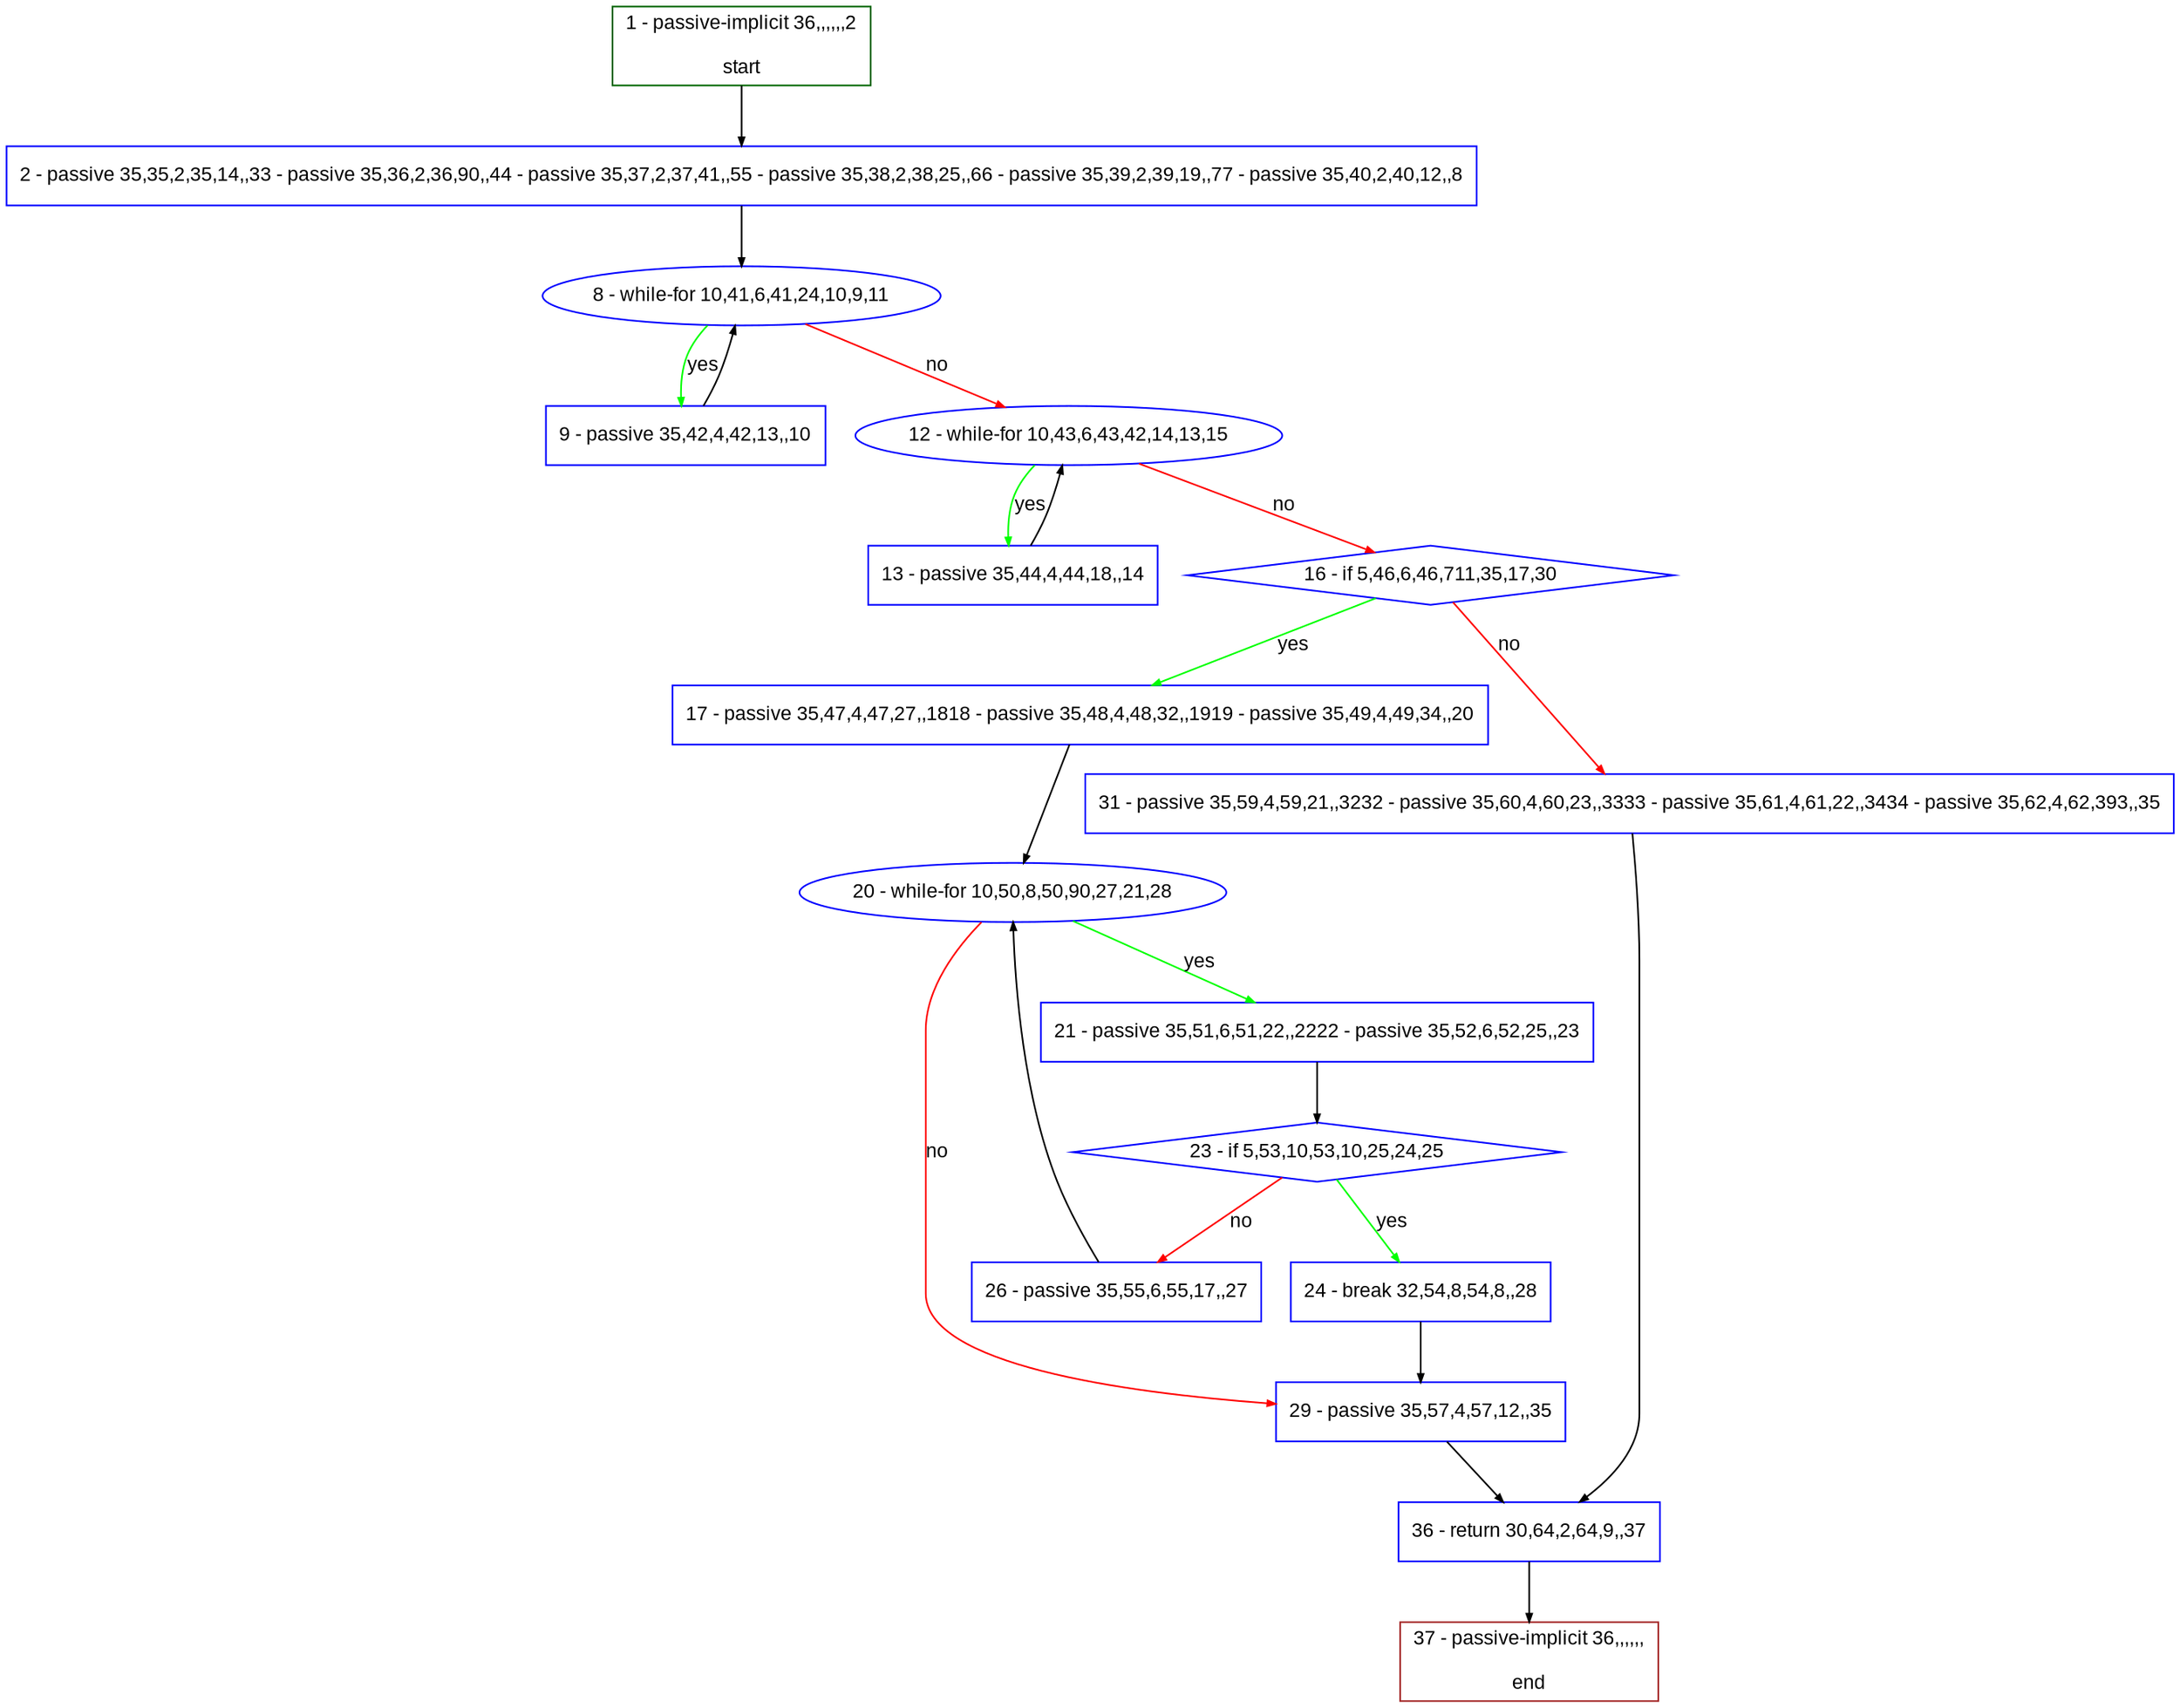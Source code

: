 digraph "" {
  graph [pack="true", label="", fontsize="12", packmode="clust", fontname="Arial", fillcolor="#FFFFCC", bgcolor="white", style="rounded,filled", compound="true"];
  node [node_initialized="no", label="", color="grey", fontsize="12", fillcolor="white", fontname="Arial", style="filled", shape="rectangle", compound="true", fixedsize="false"];
  edge [fontcolor="black", arrowhead="normal", arrowtail="none", arrowsize="0.5", ltail="", label="", color="black", fontsize="12", lhead="", fontname="Arial", dir="forward", compound="true"];
  __N1 [label="2 - passive 35,35,2,35,14,,33 - passive 35,36,2,36,90,,44 - passive 35,37,2,37,41,,55 - passive 35,38,2,38,25,,66 - passive 35,39,2,39,19,,77 - passive 35,40,2,40,12,,8", color="#0000ff", fillcolor="#ffffff", style="filled", shape="box"];
  __N2 [label="1 - passive-implicit 36,,,,,,2\n\nstart", color="#006400", fillcolor="#ffffff", style="filled", shape="box"];
  __N3 [label="8 - while-for 10,41,6,41,24,10,9,11", color="#0000ff", fillcolor="#ffffff", style="filled", shape="oval"];
  __N4 [label="9 - passive 35,42,4,42,13,,10", color="#0000ff", fillcolor="#ffffff", style="filled", shape="box"];
  __N5 [label="12 - while-for 10,43,6,43,42,14,13,15", color="#0000ff", fillcolor="#ffffff", style="filled", shape="oval"];
  __N6 [label="13 - passive 35,44,4,44,18,,14", color="#0000ff", fillcolor="#ffffff", style="filled", shape="box"];
  __N7 [label="16 - if 5,46,6,46,711,35,17,30", color="#0000ff", fillcolor="#ffffff", style="filled", shape="diamond"];
  __N8 [label="17 - passive 35,47,4,47,27,,1818 - passive 35,48,4,48,32,,1919 - passive 35,49,4,49,34,,20", color="#0000ff", fillcolor="#ffffff", style="filled", shape="box"];
  __N9 [label="31 - passive 35,59,4,59,21,,3232 - passive 35,60,4,60,23,,3333 - passive 35,61,4,61,22,,3434 - passive 35,62,4,62,393,,35", color="#0000ff", fillcolor="#ffffff", style="filled", shape="box"];
  __N10 [label="20 - while-for 10,50,8,50,90,27,21,28", color="#0000ff", fillcolor="#ffffff", style="filled", shape="oval"];
  __N11 [label="21 - passive 35,51,6,51,22,,2222 - passive 35,52,6,52,25,,23", color="#0000ff", fillcolor="#ffffff", style="filled", shape="box"];
  __N12 [label="29 - passive 35,57,4,57,12,,35", color="#0000ff", fillcolor="#ffffff", style="filled", shape="box"];
  __N13 [label="23 - if 5,53,10,53,10,25,24,25", color="#0000ff", fillcolor="#ffffff", style="filled", shape="diamond"];
  __N14 [label="24 - break 32,54,8,54,8,,28", color="#0000ff", fillcolor="#ffffff", style="filled", shape="box"];
  __N15 [label="26 - passive 35,55,6,55,17,,27", color="#0000ff", fillcolor="#ffffff", style="filled", shape="box"];
  __N16 [label="36 - return 30,64,2,64,9,,37", color="#0000ff", fillcolor="#ffffff", style="filled", shape="box"];
  __N17 [label="37 - passive-implicit 36,,,,,,\n\nend", color="#a52a2a", fillcolor="#ffffff", style="filled", shape="box"];
  __N2 -> __N1 [arrowhead="normal", arrowtail="none", color="#000000", label="", dir="forward"];
  __N1 -> __N3 [arrowhead="normal", arrowtail="none", color="#000000", label="", dir="forward"];
  __N3 -> __N4 [arrowhead="normal", arrowtail="none", color="#00ff00", label="yes", dir="forward"];
  __N4 -> __N3 [arrowhead="normal", arrowtail="none", color="#000000", label="", dir="forward"];
  __N3 -> __N5 [arrowhead="normal", arrowtail="none", color="#ff0000", label="no", dir="forward"];
  __N5 -> __N6 [arrowhead="normal", arrowtail="none", color="#00ff00", label="yes", dir="forward"];
  __N6 -> __N5 [arrowhead="normal", arrowtail="none", color="#000000", label="", dir="forward"];
  __N5 -> __N7 [arrowhead="normal", arrowtail="none", color="#ff0000", label="no", dir="forward"];
  __N7 -> __N8 [arrowhead="normal", arrowtail="none", color="#00ff00", label="yes", dir="forward"];
  __N7 -> __N9 [arrowhead="normal", arrowtail="none", color="#ff0000", label="no", dir="forward"];
  __N8 -> __N10 [arrowhead="normal", arrowtail="none", color="#000000", label="", dir="forward"];
  __N10 -> __N11 [arrowhead="normal", arrowtail="none", color="#00ff00", label="yes", dir="forward"];
  __N10 -> __N12 [arrowhead="normal", arrowtail="none", color="#ff0000", label="no", dir="forward"];
  __N11 -> __N13 [arrowhead="normal", arrowtail="none", color="#000000", label="", dir="forward"];
  __N13 -> __N14 [arrowhead="normal", arrowtail="none", color="#00ff00", label="yes", dir="forward"];
  __N13 -> __N15 [arrowhead="normal", arrowtail="none", color="#ff0000", label="no", dir="forward"];
  __N14 -> __N12 [arrowhead="normal", arrowtail="none", color="#000000", label="", dir="forward"];
  __N15 -> __N10 [arrowhead="normal", arrowtail="none", color="#000000", label="", dir="forward"];
  __N12 -> __N16 [arrowhead="normal", arrowtail="none", color="#000000", label="", dir="forward"];
  __N9 -> __N16 [arrowhead="normal", arrowtail="none", color="#000000", label="", dir="forward"];
  __N16 -> __N17 [arrowhead="normal", arrowtail="none", color="#000000", label="", dir="forward"];
}
